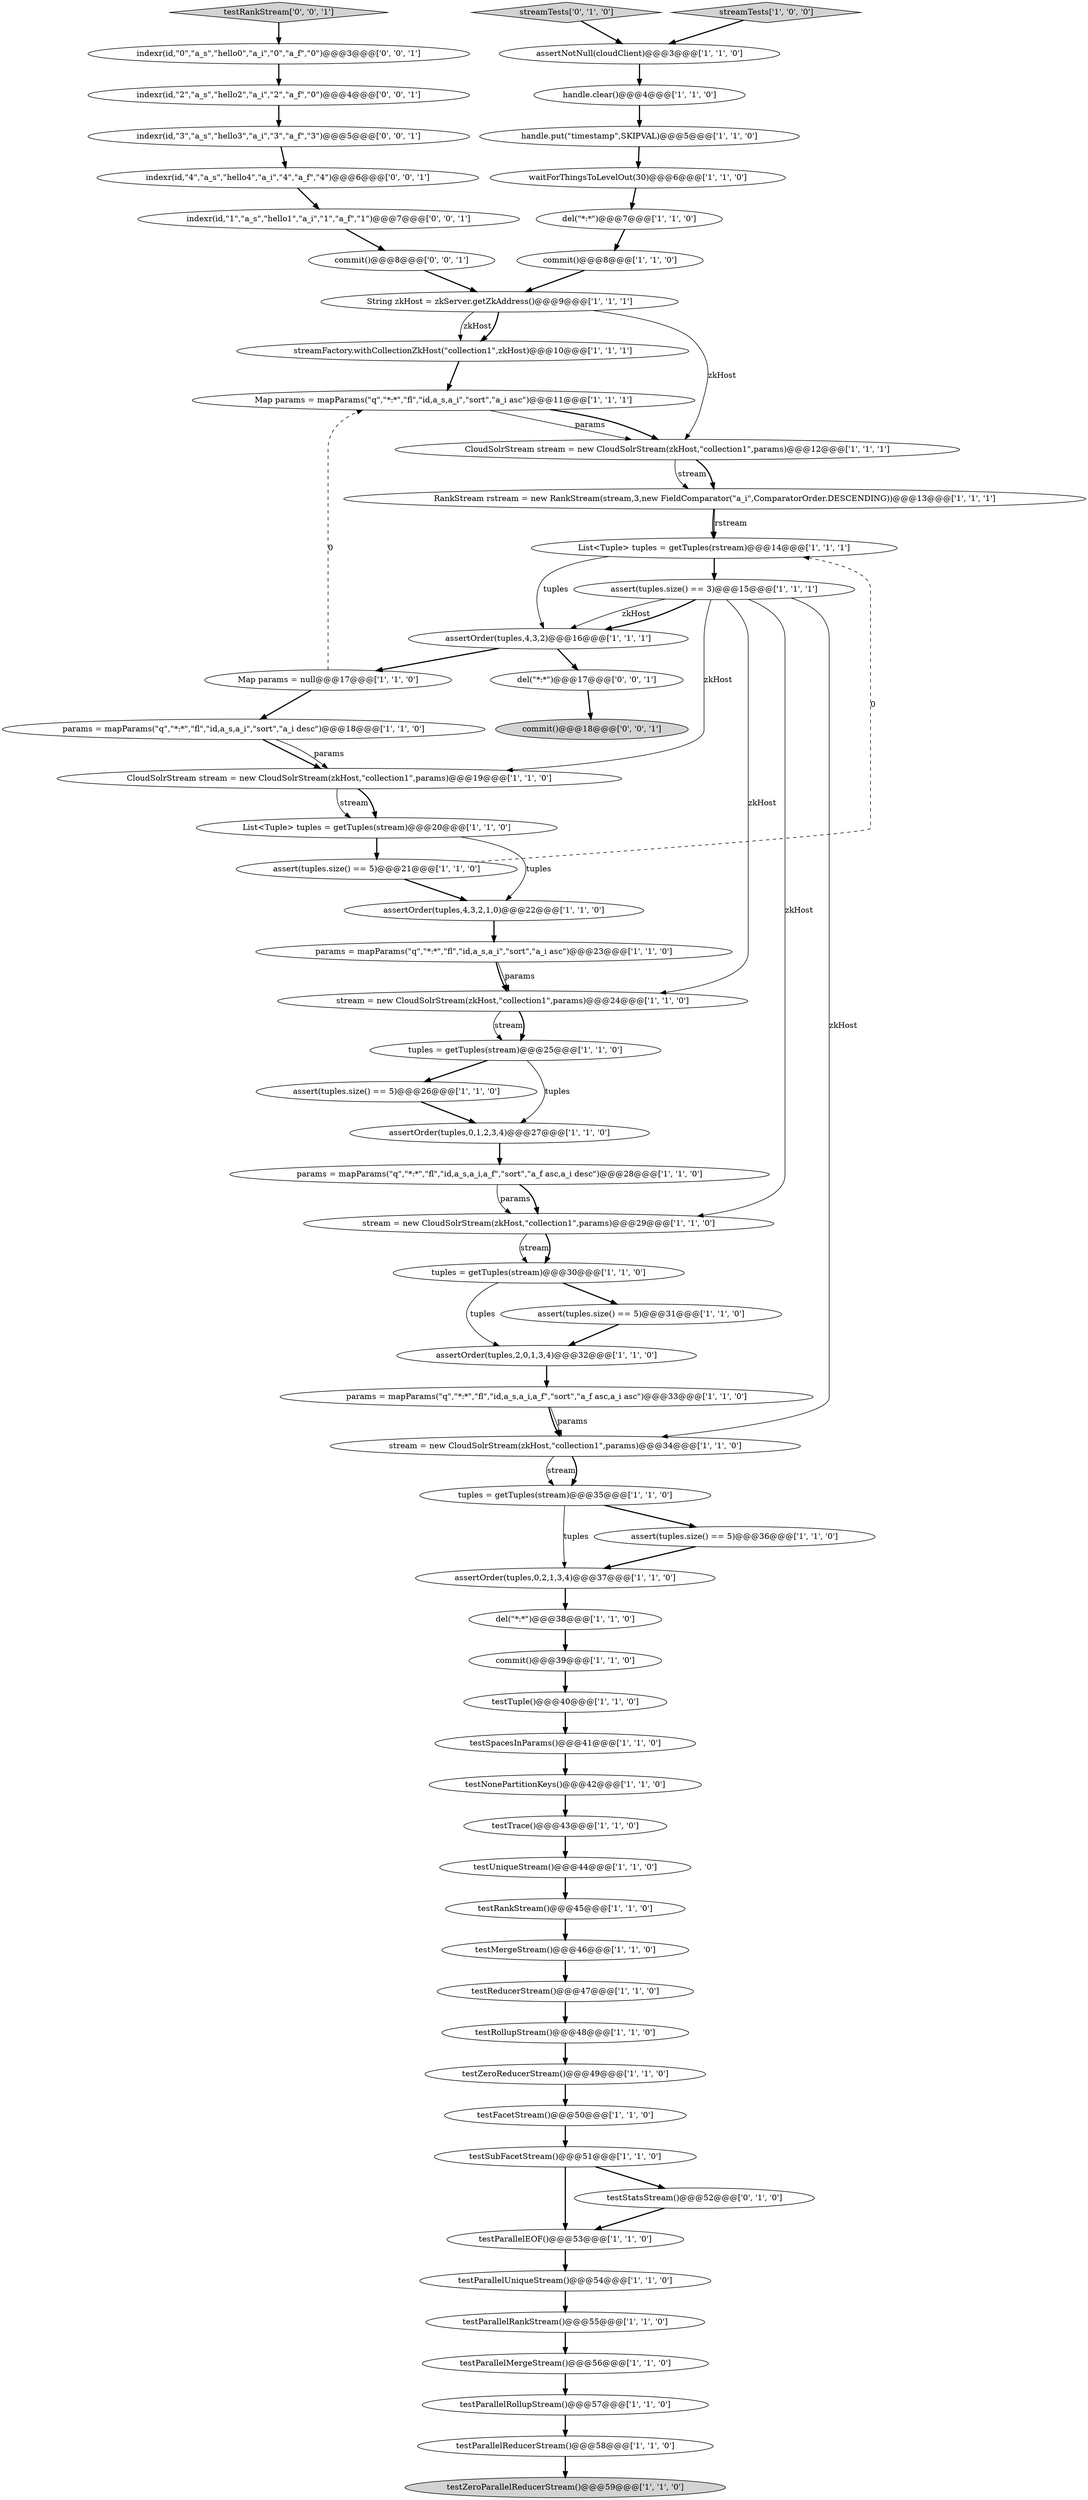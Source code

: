 digraph {
49 [style = filled, label = "handle.clear()@@@4@@@['1', '1', '0']", fillcolor = white, shape = ellipse image = "AAA0AAABBB1BBB"];
58 [style = filled, label = "streamTests['0', '1', '0']", fillcolor = lightgray, shape = diamond image = "AAA0AAABBB2BBB"];
26 [style = filled, label = "CloudSolrStream stream = new CloudSolrStream(zkHost,\"collection1\",params)@@@19@@@['1', '1', '0']", fillcolor = white, shape = ellipse image = "AAA0AAABBB1BBB"];
37 [style = filled, label = "streamFactory.withCollectionZkHost(\"collection1\",zkHost)@@@10@@@['1', '1', '1']", fillcolor = white, shape = ellipse image = "AAA0AAABBB1BBB"];
7 [style = filled, label = "testParallelEOF()@@@53@@@['1', '1', '0']", fillcolor = white, shape = ellipse image = "AAA0AAABBB1BBB"];
63 [style = filled, label = "indexr(id,\"2\",\"a_s\",\"hello2\",\"a_i\",\"2\",\"a_f\",\"0\")@@@4@@@['0', '0', '1']", fillcolor = white, shape = ellipse image = "AAA0AAABBB3BBB"];
3 [style = filled, label = "testTrace()@@@43@@@['1', '1', '0']", fillcolor = white, shape = ellipse image = "AAA0AAABBB1BBB"];
19 [style = filled, label = "stream = new CloudSolrStream(zkHost,\"collection1\",params)@@@24@@@['1', '1', '0']", fillcolor = white, shape = ellipse image = "AAA0AAABBB1BBB"];
50 [style = filled, label = "testSpacesInParams()@@@41@@@['1', '1', '0']", fillcolor = white, shape = ellipse image = "AAA0AAABBB1BBB"];
46 [style = filled, label = "testParallelUniqueStream()@@@54@@@['1', '1', '0']", fillcolor = white, shape = ellipse image = "AAA0AAABBB1BBB"];
6 [style = filled, label = "assert(tuples.size() == 5)@@@26@@@['1', '1', '0']", fillcolor = white, shape = ellipse image = "AAA0AAABBB1BBB"];
61 [style = filled, label = "indexr(id,\"4\",\"a_s\",\"hello4\",\"a_i\",\"4\",\"a_f\",\"4\")@@@6@@@['0', '0', '1']", fillcolor = white, shape = ellipse image = "AAA0AAABBB3BBB"];
15 [style = filled, label = "params = mapParams(\"q\",\"*:*\",\"fl\",\"id,a_s,a_i\",\"sort\",\"a_i desc\")@@@18@@@['1', '1', '0']", fillcolor = white, shape = ellipse image = "AAA0AAABBB1BBB"];
29 [style = filled, label = "testRankStream()@@@45@@@['1', '1', '0']", fillcolor = white, shape = ellipse image = "AAA0AAABBB1BBB"];
33 [style = filled, label = "waitForThingsToLevelOut(30)@@@6@@@['1', '1', '0']", fillcolor = white, shape = ellipse image = "AAA0AAABBB1BBB"];
39 [style = filled, label = "testParallelReducerStream()@@@58@@@['1', '1', '0']", fillcolor = white, shape = ellipse image = "AAA0AAABBB1BBB"];
59 [style = filled, label = "indexr(id,\"0\",\"a_s\",\"hello0\",\"a_i\",\"0\",\"a_f\",\"0\")@@@3@@@['0', '0', '1']", fillcolor = white, shape = ellipse image = "AAA0AAABBB3BBB"];
11 [style = filled, label = "tuples = getTuples(stream)@@@35@@@['1', '1', '0']", fillcolor = white, shape = ellipse image = "AAA0AAABBB1BBB"];
12 [style = filled, label = "tuples = getTuples(stream)@@@30@@@['1', '1', '0']", fillcolor = white, shape = ellipse image = "AAA0AAABBB1BBB"];
24 [style = filled, label = "List<Tuple> tuples = getTuples(rstream)@@@14@@@['1', '1', '1']", fillcolor = white, shape = ellipse image = "AAA0AAABBB1BBB"];
42 [style = filled, label = "assertOrder(tuples,2,0,1,3,4)@@@32@@@['1', '1', '0']", fillcolor = white, shape = ellipse image = "AAA0AAABBB1BBB"];
47 [style = filled, label = "assert(tuples.size() == 5)@@@21@@@['1', '1', '0']", fillcolor = white, shape = ellipse image = "AAA0AAABBB1BBB"];
18 [style = filled, label = "streamTests['1', '0', '0']", fillcolor = lightgray, shape = diamond image = "AAA0AAABBB1BBB"];
32 [style = filled, label = "stream = new CloudSolrStream(zkHost,\"collection1\",params)@@@29@@@['1', '1', '0']", fillcolor = white, shape = ellipse image = "AAA0AAABBB1BBB"];
23 [style = filled, label = "CloudSolrStream stream = new CloudSolrStream(zkHost,\"collection1\",params)@@@12@@@['1', '1', '1']", fillcolor = white, shape = ellipse image = "AAA0AAABBB1BBB"];
1 [style = filled, label = "params = mapParams(\"q\",\"*:*\",\"fl\",\"id,a_s,a_i\",\"sort\",\"a_i asc\")@@@23@@@['1', '1', '0']", fillcolor = white, shape = ellipse image = "AAA0AAABBB1BBB"];
27 [style = filled, label = "List<Tuple> tuples = getTuples(stream)@@@20@@@['1', '1', '0']", fillcolor = white, shape = ellipse image = "AAA0AAABBB1BBB"];
48 [style = filled, label = "RankStream rstream = new RankStream(stream,3,new FieldComparator(\"a_i\",ComparatorOrder.DESCENDING))@@@13@@@['1', '1', '1']", fillcolor = white, shape = ellipse image = "AAA0AAABBB1BBB"];
41 [style = filled, label = "testReducerStream()@@@47@@@['1', '1', '0']", fillcolor = white, shape = ellipse image = "AAA0AAABBB1BBB"];
54 [style = filled, label = "commit()@@@8@@@['1', '1', '0']", fillcolor = white, shape = ellipse image = "AAA0AAABBB1BBB"];
60 [style = filled, label = "indexr(id,\"3\",\"a_s\",\"hello3\",\"a_i\",\"3\",\"a_f\",\"3\")@@@5@@@['0', '0', '1']", fillcolor = white, shape = ellipse image = "AAA0AAABBB3BBB"];
4 [style = filled, label = "params = mapParams(\"q\",\"*:*\",\"fl\",\"id,a_s,a_i,a_f\",\"sort\",\"a_f asc,a_i asc\")@@@33@@@['1', '1', '0']", fillcolor = white, shape = ellipse image = "AAA0AAABBB1BBB"];
25 [style = filled, label = "testSubFacetStream()@@@51@@@['1', '1', '0']", fillcolor = white, shape = ellipse image = "AAA0AAABBB1BBB"];
62 [style = filled, label = "indexr(id,\"1\",\"a_s\",\"hello1\",\"a_i\",\"1\",\"a_f\",\"1\")@@@7@@@['0', '0', '1']", fillcolor = white, shape = ellipse image = "AAA0AAABBB3BBB"];
35 [style = filled, label = "assertOrder(tuples,0,2,1,3,4)@@@37@@@['1', '1', '0']", fillcolor = white, shape = ellipse image = "AAA0AAABBB1BBB"];
55 [style = filled, label = "assert(tuples.size() == 5)@@@31@@@['1', '1', '0']", fillcolor = white, shape = ellipse image = "AAA0AAABBB1BBB"];
13 [style = filled, label = "testTuple()@@@40@@@['1', '1', '0']", fillcolor = white, shape = ellipse image = "AAA0AAABBB1BBB"];
44 [style = filled, label = "testZeroReducerStream()@@@49@@@['1', '1', '0']", fillcolor = white, shape = ellipse image = "AAA0AAABBB1BBB"];
5 [style = filled, label = "commit()@@@39@@@['1', '1', '0']", fillcolor = white, shape = ellipse image = "AAA0AAABBB1BBB"];
8 [style = filled, label = "testNonePartitionKeys()@@@42@@@['1', '1', '0']", fillcolor = white, shape = ellipse image = "AAA0AAABBB1BBB"];
38 [style = filled, label = "testFacetStream()@@@50@@@['1', '1', '0']", fillcolor = white, shape = ellipse image = "AAA0AAABBB1BBB"];
53 [style = filled, label = "handle.put(\"timestamp\",SKIPVAL)@@@5@@@['1', '1', '0']", fillcolor = white, shape = ellipse image = "AAA0AAABBB1BBB"];
67 [style = filled, label = "commit()@@@18@@@['0', '0', '1']", fillcolor = lightgray, shape = ellipse image = "AAA0AAABBB3BBB"];
56 [style = filled, label = "params = mapParams(\"q\",\"*:*\",\"fl\",\"id,a_s,a_i,a_f\",\"sort\",\"a_f asc,a_i desc\")@@@28@@@['1', '1', '0']", fillcolor = white, shape = ellipse image = "AAA0AAABBB1BBB"];
14 [style = filled, label = "String zkHost = zkServer.getZkAddress()@@@9@@@['1', '1', '1']", fillcolor = white, shape = ellipse image = "AAA0AAABBB1BBB"];
30 [style = filled, label = "testRollupStream()@@@48@@@['1', '1', '0']", fillcolor = white, shape = ellipse image = "AAA0AAABBB1BBB"];
31 [style = filled, label = "assertOrder(tuples,4,3,2)@@@16@@@['1', '1', '1']", fillcolor = white, shape = ellipse image = "AAA0AAABBB1BBB"];
36 [style = filled, label = "stream = new CloudSolrStream(zkHost,\"collection1\",params)@@@34@@@['1', '1', '0']", fillcolor = white, shape = ellipse image = "AAA0AAABBB1BBB"];
65 [style = filled, label = "del(\"*:*\")@@@17@@@['0', '0', '1']", fillcolor = white, shape = ellipse image = "AAA0AAABBB3BBB"];
21 [style = filled, label = "Map params = null@@@17@@@['1', '1', '0']", fillcolor = white, shape = ellipse image = "AAA0AAABBB1BBB"];
20 [style = filled, label = "assert(tuples.size() == 3)@@@15@@@['1', '1', '1']", fillcolor = white, shape = ellipse image = "AAA0AAABBB1BBB"];
64 [style = filled, label = "testRankStream['0', '0', '1']", fillcolor = lightgray, shape = diamond image = "AAA0AAABBB3BBB"];
17 [style = filled, label = "testParallelRollupStream()@@@57@@@['1', '1', '0']", fillcolor = white, shape = ellipse image = "AAA0AAABBB1BBB"];
45 [style = filled, label = "testUniqueStream()@@@44@@@['1', '1', '0']", fillcolor = white, shape = ellipse image = "AAA0AAABBB1BBB"];
0 [style = filled, label = "testParallelMergeStream()@@@56@@@['1', '1', '0']", fillcolor = white, shape = ellipse image = "AAA0AAABBB1BBB"];
52 [style = filled, label = "testParallelRankStream()@@@55@@@['1', '1', '0']", fillcolor = white, shape = ellipse image = "AAA0AAABBB1BBB"];
51 [style = filled, label = "tuples = getTuples(stream)@@@25@@@['1', '1', '0']", fillcolor = white, shape = ellipse image = "AAA0AAABBB1BBB"];
2 [style = filled, label = "del(\"*:*\")@@@38@@@['1', '1', '0']", fillcolor = white, shape = ellipse image = "AAA0AAABBB1BBB"];
10 [style = filled, label = "assertOrder(tuples,4,3,2,1,0)@@@22@@@['1', '1', '0']", fillcolor = white, shape = ellipse image = "AAA0AAABBB1BBB"];
28 [style = filled, label = "testZeroParallelReducerStream()@@@59@@@['1', '1', '0']", fillcolor = lightgray, shape = ellipse image = "AAA0AAABBB1BBB"];
57 [style = filled, label = "testStatsStream()@@@52@@@['0', '1', '0']", fillcolor = white, shape = ellipse image = "AAA1AAABBB2BBB"];
66 [style = filled, label = "commit()@@@8@@@['0', '0', '1']", fillcolor = white, shape = ellipse image = "AAA0AAABBB3BBB"];
9 [style = filled, label = "assertNotNull(cloudClient)@@@3@@@['1', '1', '0']", fillcolor = white, shape = ellipse image = "AAA0AAABBB1BBB"];
22 [style = filled, label = "assert(tuples.size() == 5)@@@36@@@['1', '1', '0']", fillcolor = white, shape = ellipse image = "AAA0AAABBB1BBB"];
16 [style = filled, label = "del(\"*:*\")@@@7@@@['1', '1', '0']", fillcolor = white, shape = ellipse image = "AAA0AAABBB1BBB"];
43 [style = filled, label = "Map params = mapParams(\"q\",\"*:*\",\"fl\",\"id,a_s,a_i\",\"sort\",\"a_i asc\")@@@11@@@['1', '1', '1']", fillcolor = white, shape = ellipse image = "AAA0AAABBB1BBB"];
34 [style = filled, label = "testMergeStream()@@@46@@@['1', '1', '0']", fillcolor = white, shape = ellipse image = "AAA0AAABBB1BBB"];
40 [style = filled, label = "assertOrder(tuples,0,1,2,3,4)@@@27@@@['1', '1', '0']", fillcolor = white, shape = ellipse image = "AAA0AAABBB1BBB"];
23->48 [style = solid, label="stream"];
60->61 [style = bold, label=""];
11->22 [style = bold, label=""];
58->9 [style = bold, label=""];
24->31 [style = solid, label="tuples"];
22->35 [style = bold, label=""];
62->66 [style = bold, label=""];
51->6 [style = bold, label=""];
36->11 [style = solid, label="stream"];
5->13 [style = bold, label=""];
53->33 [style = bold, label=""];
65->67 [style = bold, label=""];
57->7 [style = bold, label=""];
15->26 [style = bold, label=""];
40->56 [style = bold, label=""];
17->39 [style = bold, label=""];
25->57 [style = bold, label=""];
21->43 [style = dashed, label="0"];
16->54 [style = bold, label=""];
47->24 [style = dashed, label="0"];
19->51 [style = solid, label="stream"];
54->14 [style = bold, label=""];
4->36 [style = bold, label=""];
20->26 [style = solid, label="zkHost"];
31->21 [style = bold, label=""];
38->25 [style = bold, label=""];
20->31 [style = solid, label="zkHost"];
41->30 [style = bold, label=""];
20->31 [style = bold, label=""];
49->53 [style = bold, label=""];
32->12 [style = solid, label="stream"];
13->50 [style = bold, label=""];
7->46 [style = bold, label=""];
56->32 [style = solid, label="params"];
8->3 [style = bold, label=""];
45->29 [style = bold, label=""];
14->37 [style = solid, label="zkHost"];
11->35 [style = solid, label="tuples"];
0->17 [style = bold, label=""];
12->42 [style = solid, label="tuples"];
48->24 [style = bold, label=""];
56->32 [style = bold, label=""];
43->23 [style = solid, label="params"];
43->23 [style = bold, label=""];
52->0 [style = bold, label=""];
19->51 [style = bold, label=""];
4->36 [style = solid, label="params"];
35->2 [style = bold, label=""];
21->15 [style = bold, label=""];
24->20 [style = bold, label=""];
42->4 [style = bold, label=""];
27->47 [style = bold, label=""];
61->62 [style = bold, label=""];
50->8 [style = bold, label=""];
20->36 [style = solid, label="zkHost"];
47->10 [style = bold, label=""];
26->27 [style = solid, label="stream"];
10->1 [style = bold, label=""];
18->9 [style = bold, label=""];
46->52 [style = bold, label=""];
27->10 [style = solid, label="tuples"];
34->41 [style = bold, label=""];
36->11 [style = bold, label=""];
32->12 [style = bold, label=""];
39->28 [style = bold, label=""];
64->59 [style = bold, label=""];
31->65 [style = bold, label=""];
2->5 [style = bold, label=""];
37->43 [style = bold, label=""];
55->42 [style = bold, label=""];
25->7 [style = bold, label=""];
14->37 [style = bold, label=""];
15->26 [style = solid, label="params"];
26->27 [style = bold, label=""];
59->63 [style = bold, label=""];
33->16 [style = bold, label=""];
20->32 [style = solid, label="zkHost"];
44->38 [style = bold, label=""];
29->34 [style = bold, label=""];
48->24 [style = solid, label="rstream"];
9->49 [style = bold, label=""];
14->23 [style = solid, label="zkHost"];
1->19 [style = bold, label=""];
23->48 [style = bold, label=""];
12->55 [style = bold, label=""];
3->45 [style = bold, label=""];
20->19 [style = solid, label="zkHost"];
66->14 [style = bold, label=""];
30->44 [style = bold, label=""];
51->40 [style = solid, label="tuples"];
63->60 [style = bold, label=""];
6->40 [style = bold, label=""];
1->19 [style = solid, label="params"];
}
